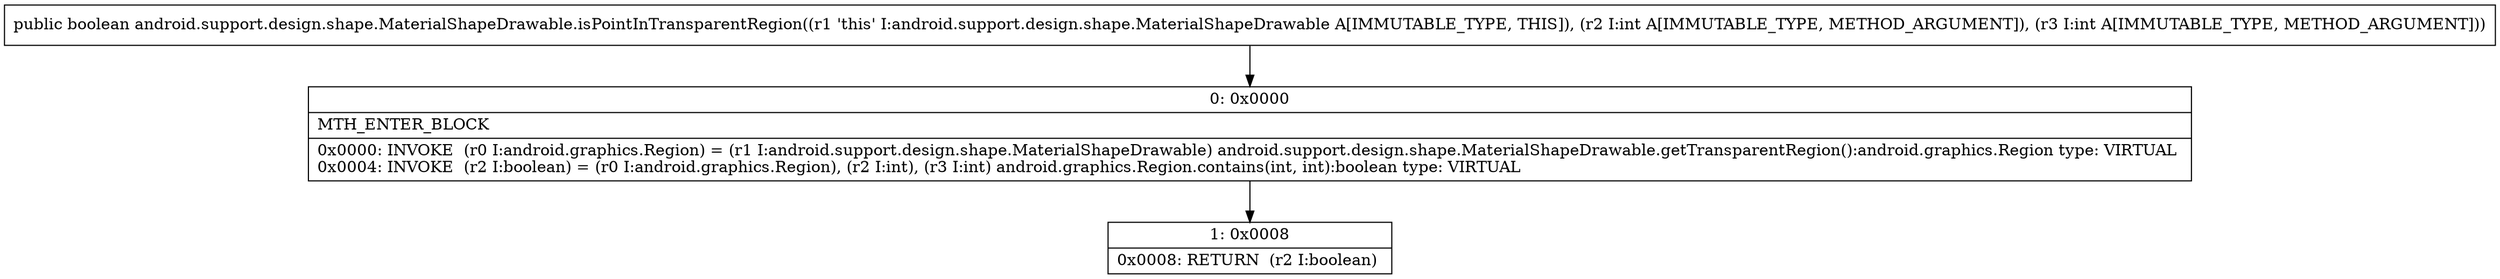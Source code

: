 digraph "CFG forandroid.support.design.shape.MaterialShapeDrawable.isPointInTransparentRegion(II)Z" {
Node_0 [shape=record,label="{0\:\ 0x0000|MTH_ENTER_BLOCK\l|0x0000: INVOKE  (r0 I:android.graphics.Region) = (r1 I:android.support.design.shape.MaterialShapeDrawable) android.support.design.shape.MaterialShapeDrawable.getTransparentRegion():android.graphics.Region type: VIRTUAL \l0x0004: INVOKE  (r2 I:boolean) = (r0 I:android.graphics.Region), (r2 I:int), (r3 I:int) android.graphics.Region.contains(int, int):boolean type: VIRTUAL \l}"];
Node_1 [shape=record,label="{1\:\ 0x0008|0x0008: RETURN  (r2 I:boolean) \l}"];
MethodNode[shape=record,label="{public boolean android.support.design.shape.MaterialShapeDrawable.isPointInTransparentRegion((r1 'this' I:android.support.design.shape.MaterialShapeDrawable A[IMMUTABLE_TYPE, THIS]), (r2 I:int A[IMMUTABLE_TYPE, METHOD_ARGUMENT]), (r3 I:int A[IMMUTABLE_TYPE, METHOD_ARGUMENT])) }"];
MethodNode -> Node_0;
Node_0 -> Node_1;
}


